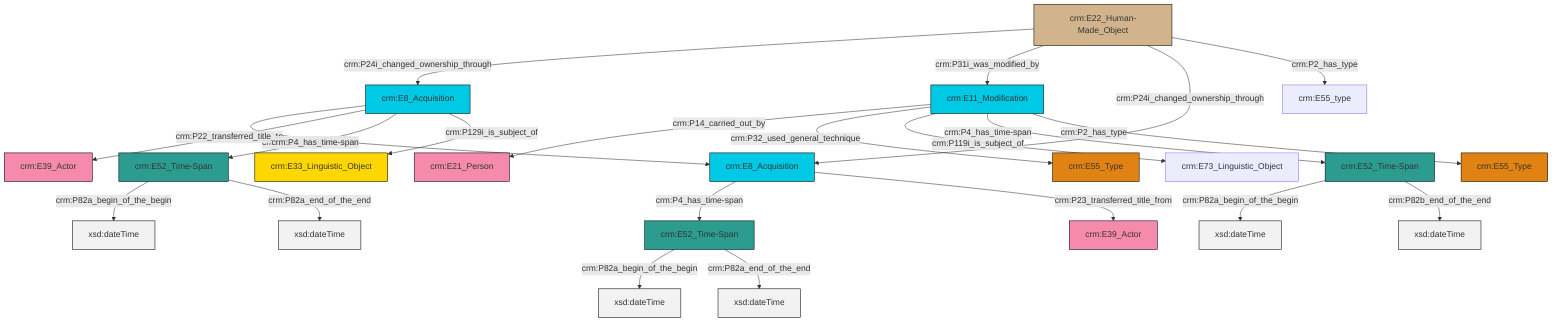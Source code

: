 graph TD
classDef Literal fill:#f2f2f2,stroke:#000000;
classDef CRM_Entity fill:#FFFFFF,stroke:#000000;
classDef Temporal_Entity fill:#00C9E6, stroke:#000000;
classDef Type fill:#E18312, stroke:#000000;
classDef Time-Span fill:#2C9C91, stroke:#000000;
classDef Appellation fill:#FFEB7F, stroke:#000000;
classDef Place fill:#008836, stroke:#000000;
classDef Persistent_Item fill:#B266B2, stroke:#000000;
classDef Conceptual_Object fill:#FFD700, stroke:#000000;
classDef Physical_Thing fill:#D2B48C, stroke:#000000;
classDef Actor fill:#f58aad, stroke:#000000;
classDef PC_Classes fill:#4ce600, stroke:#000000;
classDef Multi fill:#cccccc,stroke:#000000;

0["crm:E22_Human-Made_Object"]:::Physical_Thing -->|crm:P24i_changed_ownership_through| 1["crm:E8_Acquisition"]:::Temporal_Entity
0["crm:E22_Human-Made_Object"]:::Physical_Thing -->|crm:P31i_was_modified_by| 8["crm:E11_Modification"]:::Temporal_Entity
8["crm:E11_Modification"]:::Temporal_Entity -->|crm:P14_carried_out_by| 11["crm:E21_Person"]:::Actor
14["crm:E52_Time-Span"]:::Time-Span -->|crm:P82a_begin_of_the_begin| 15[xsd:dateTime]:::Literal
8["crm:E11_Modification"]:::Temporal_Entity -->|crm:P32_used_general_technique| 12["crm:E55_Type"]:::Type
20["crm:E8_Acquisition"]:::Temporal_Entity -->|crm:P4_has_time-span| 4["crm:E52_Time-Span"]:::Time-Span
0["crm:E22_Human-Made_Object"]:::Physical_Thing -->|crm:P24i_changed_ownership_through| 20["crm:E8_Acquisition"]:::Temporal_Entity
8["crm:E11_Modification"]:::Temporal_Entity -->|crm:P119i_is_subject_of| 9["crm:E73_Linguistic_Object"]:::Default
2["crm:E52_Time-Span"]:::Time-Span -->|crm:P82a_begin_of_the_begin| 24[xsd:dateTime]:::Literal
4["crm:E52_Time-Span"]:::Time-Span -->|crm:P82a_begin_of_the_begin| 25[xsd:dateTime]:::Literal
0["crm:E22_Human-Made_Object"]:::Physical_Thing -->|crm:P2_has_type| 26["crm:E55_type"]:::Default
8["crm:E11_Modification"]:::Temporal_Entity -->|crm:P4_has_time-span| 2["crm:E52_Time-Span"]:::Time-Span
1["crm:E8_Acquisition"]:::Temporal_Entity -->|crm:P115i_is_finished_by| 20["crm:E8_Acquisition"]:::Temporal_Entity
14["crm:E52_Time-Span"]:::Time-Span -->|crm:P82a_end_of_the_end| 28[xsd:dateTime]:::Literal
1["crm:E8_Acquisition"]:::Temporal_Entity -->|crm:P22_transferred_title_to| 22["crm:E39_Actor"]:::Actor
1["crm:E8_Acquisition"]:::Temporal_Entity -->|crm:P4_has_time-span| 14["crm:E52_Time-Span"]:::Time-Span
4["crm:E52_Time-Span"]:::Time-Span -->|crm:P82a_end_of_the_end| 32[xsd:dateTime]:::Literal
1["crm:E8_Acquisition"]:::Temporal_Entity -->|crm:P129i_is_subject_of| 16["crm:E33_Linguistic_Object"]:::Conceptual_Object
8["crm:E11_Modification"]:::Temporal_Entity -->|crm:P2_has_type| 18["crm:E55_Type"]:::Type
20["crm:E8_Acquisition"]:::Temporal_Entity -->|crm:P23_transferred_title_from| 6["crm:E39_Actor"]:::Actor
2["crm:E52_Time-Span"]:::Time-Span -->|crm:P82b_end_of_the_end| 34[xsd:dateTime]:::Literal